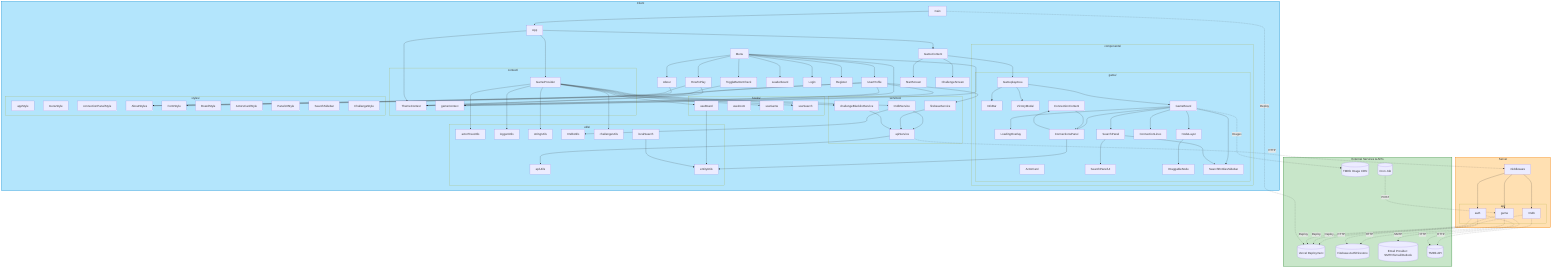 flowchart TD
 subgraph GAME["game/"]
        InfoBar["InfoBar"]
        ActorCard["ActorCard"]
        LoadingOverlay["LoadingOverlay"]
        NodeLayer["NodeLayer"]
        SearchPanel["SearchPanel"]
        SearchPanelUI["SearchPanelUI"]
        VictoryModal["VictoryModal"]
        ConnectionContent["ConnectionContent"]
        ConnectionLines["ConnectionLines"]
        ConnectionsPanel["ConnectionsPanel"]
        DraggableNode["DraggableNode"]
        GameplayArea["GameplayArea"]
        SearchEntitiesSidebar["SearchEntitiesSidebar"]
        GameBoard["GameBoard"]
  end
 subgraph COMPONENTS["components/"]
        GameContent["GameContent"]
        Menu["Menu"]
        HowToPlay["HowToPlay"]
        About["About"]
        Leaderboard["Leaderboard"]
        Login["Login"]
        Register["Register"]
        ToggleButtonCheck["ToggleButtonCheck"]
        UserProfile["UserProfile"]
        StartScreen["StartScreen"]
        ChallengeScreen["ChallengeScreen"]
        GAME
  end
 subgraph CONTEXT["context/"]
        GameProvider["GameProvider"]
        ThemeContext["ThemeContext"]
        gameContext["gameContext"]
  end
 subgraph HOOKS["hooks/"]
        useBoard["useBoard"]
        useZoom["useZoom"]
        useGame["useGame"]
        useSearch["useSearch"]
  end
 subgraph SERVICES["services/"]
        tmdbService["tmdbService"]
        firebaseService["firebaseService"]
        challengeBlacklistService["challengeBlacklistService"]
        apiService["apiService"]
  end
 subgraph UTILS["utils/"]
        actorTreeUtils["actorTreeUtils"]
        loggerUtils["loggerUtils"]
        stringUtils["stringUtils"]
        tmdbUtils["tmdbUtils"]
        challengeUtils["challengeUtils"]
        apiUtils["apiUtils"]
        entityUtils["entityUtils"]
        localSearch["localSearch"]
  end
 subgraph STYLES["styles/"]
        appStyle["appStyle"]
        menuStyle["menuStyle"]
        connectionPanelStyle["connectionPanelStyle"]
        AboutStyles["AboutStyles"]
        FormStyle["FormStyle"]
        BoardStyle["BoardStyle"]
        ActorsCardStyle["ActorsCardStyle"]
        PanelUIStyle["PanelUIStyle"]
        SearchSidebar["SearchSidebar"]
        ChallangeStyle["ChallangeStyle"]
  end
 subgraph CLIENT["Client"]
    direction TB
        COMPONENTS
        CONTEXT
        HOOKS
        SERVICES
        UTILS
        STYLES
        main["main"]
        App["App"]
  end
 subgraph SERVER["Server"]
    direction TB
        API
        middleware["middleware"]
  end
 subgraph API["api/"]
        tmdb["tmdb"]
        game["game"]
        auth["auth"]
  end
 subgraph EXTERNAL["External Services & APIs"]
    direction TB
        Vercel[("Vercel Deployment")]
        TMDb_CDN[("TMDb Image CDN")]
        Cron_Job[("Cron Job")]
        Firebase[("Firebase Auth/Firestore")]
        Email_Provider[("Email Provider: SMTP/Gmail/Outlook")]
        TMDb_API[("TMDb API")]
  end
    main --> App
    App --> GameProvider & ThemeContext & GameContent
    GameProvider --> useBoard & useGame & useSearch & tmdbService & challengeBlacklistService & loggerUtils & actorTreeUtils & challengeUtils & stringUtils
    GameContent --> StartScreen & ChallengeScreen & GameplayArea
    GameplayArea --> GameBoard & InfoBar & VictoryModal
    GameBoard --> ConnectionsPanel & LoadingOverlay & NodeLayer & ConnectionLines & SearchPanel & SearchEntitiesSidebar
    NodeLayer --> DraggableNode
    ConnectionsPanel --> ConnectionContent & entityUtils
    useBoard --> entityUtils
    localSearch --> entityUtils
    ConnectionContent --> ConnectionsPanel
    SearchPanel --> SearchPanelUI & SearchEntitiesSidebar
    Menu --> HowToPlay & About & Leaderboard & Login & Register & ToggleButtonCheck & ThemeContext & gameContext & UserProfile
    UserProfile --> firebaseService & gameContext & ThemeContext & AboutStyles & FormStyle
    About --> AboutStyles
    HowToPlay --> AboutStyles & ThemeContext
    ToggleButtonCheck --> ThemeContext
    tmdbService --> tmdbUtils & apiService
    firebaseService --> apiService
    challengeBlacklistService --> apiService
    apiService --> apiUtils
    apiService -. HTTP .-> middleware
    middleware --> tmdb & game & auth
    tmdb -. HTTP .-> TMDb_API
    game -. HTTP .-> Firebase & TMDb_API
    auth -. HTTP .-> Firebase
    auth -. SMTP .-> Email_Provider
    tmdb -. Deploy .-> Vercel
    game -. Deploy .-> Vercel
    auth -. Deploy .-> Vercel
    main -. Deploy .-> Vercel
    GameBoard -. Images .-> TMDb_CDN
    Cron_Job -. POST .-> game

    style GAME fill:#B3E5FC
    style COMPONENTS fill:#B3E5FC
    style CONTEXT fill:#B3E5FC
    style HOOKS fill:#B3E5FC
    style SERVICES fill:#B3E5FC
    style UTILS fill:#B3E5FC
    style STYLES fill:#B3E5FC
    style API fill:#FFE0B2
    style EXTERNAL fill:#C8E6C9,stroke:#388E3C,stroke-width:2
    style CLIENT fill:#B3E5FC,stroke:#0288D1,stroke-width:2
    style SERVER fill:#FFE0B2,stroke:#F57C00,stroke-width:2